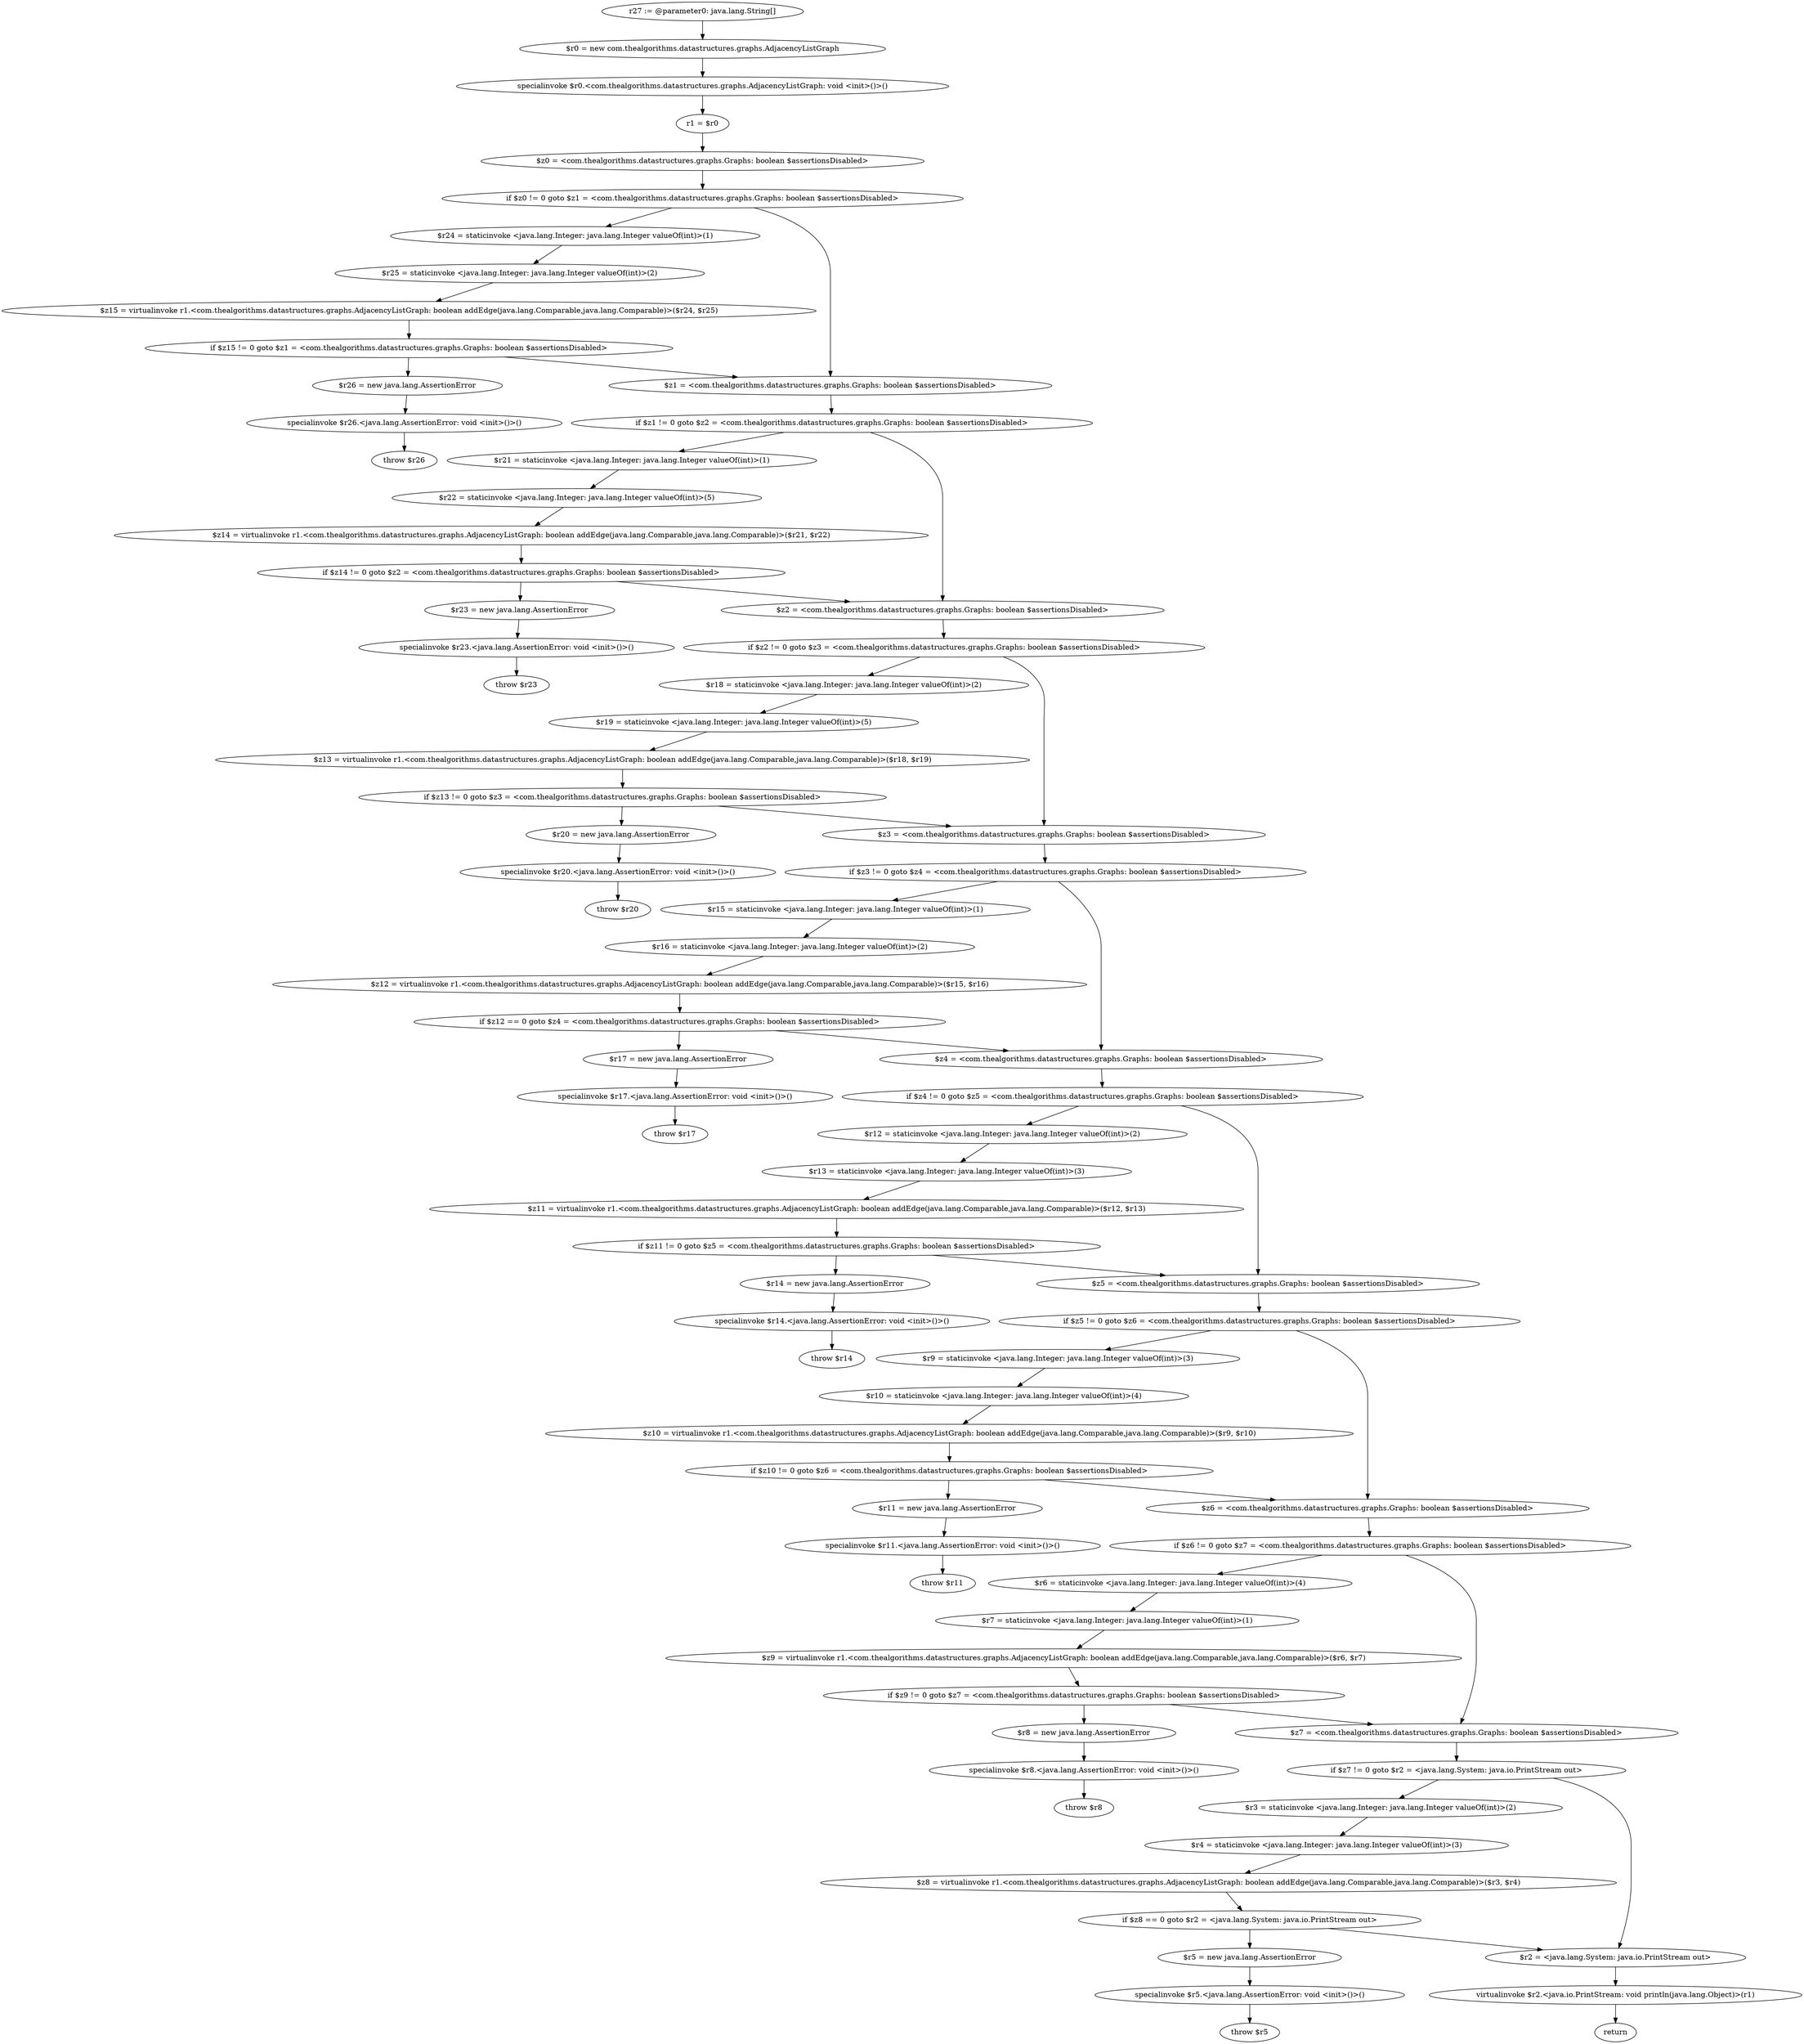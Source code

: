 digraph "unitGraph" {
    "r27 := @parameter0: java.lang.String[]"
    "$r0 = new com.thealgorithms.datastructures.graphs.AdjacencyListGraph"
    "specialinvoke $r0.<com.thealgorithms.datastructures.graphs.AdjacencyListGraph: void <init>()>()"
    "r1 = $r0"
    "$z0 = <com.thealgorithms.datastructures.graphs.Graphs: boolean $assertionsDisabled>"
    "if $z0 != 0 goto $z1 = <com.thealgorithms.datastructures.graphs.Graphs: boolean $assertionsDisabled>"
    "$r24 = staticinvoke <java.lang.Integer: java.lang.Integer valueOf(int)>(1)"
    "$r25 = staticinvoke <java.lang.Integer: java.lang.Integer valueOf(int)>(2)"
    "$z15 = virtualinvoke r1.<com.thealgorithms.datastructures.graphs.AdjacencyListGraph: boolean addEdge(java.lang.Comparable,java.lang.Comparable)>($r24, $r25)"
    "if $z15 != 0 goto $z1 = <com.thealgorithms.datastructures.graphs.Graphs: boolean $assertionsDisabled>"
    "$r26 = new java.lang.AssertionError"
    "specialinvoke $r26.<java.lang.AssertionError: void <init>()>()"
    "throw $r26"
    "$z1 = <com.thealgorithms.datastructures.graphs.Graphs: boolean $assertionsDisabled>"
    "if $z1 != 0 goto $z2 = <com.thealgorithms.datastructures.graphs.Graphs: boolean $assertionsDisabled>"
    "$r21 = staticinvoke <java.lang.Integer: java.lang.Integer valueOf(int)>(1)"
    "$r22 = staticinvoke <java.lang.Integer: java.lang.Integer valueOf(int)>(5)"
    "$z14 = virtualinvoke r1.<com.thealgorithms.datastructures.graphs.AdjacencyListGraph: boolean addEdge(java.lang.Comparable,java.lang.Comparable)>($r21, $r22)"
    "if $z14 != 0 goto $z2 = <com.thealgorithms.datastructures.graphs.Graphs: boolean $assertionsDisabled>"
    "$r23 = new java.lang.AssertionError"
    "specialinvoke $r23.<java.lang.AssertionError: void <init>()>()"
    "throw $r23"
    "$z2 = <com.thealgorithms.datastructures.graphs.Graphs: boolean $assertionsDisabled>"
    "if $z2 != 0 goto $z3 = <com.thealgorithms.datastructures.graphs.Graphs: boolean $assertionsDisabled>"
    "$r18 = staticinvoke <java.lang.Integer: java.lang.Integer valueOf(int)>(2)"
    "$r19 = staticinvoke <java.lang.Integer: java.lang.Integer valueOf(int)>(5)"
    "$z13 = virtualinvoke r1.<com.thealgorithms.datastructures.graphs.AdjacencyListGraph: boolean addEdge(java.lang.Comparable,java.lang.Comparable)>($r18, $r19)"
    "if $z13 != 0 goto $z3 = <com.thealgorithms.datastructures.graphs.Graphs: boolean $assertionsDisabled>"
    "$r20 = new java.lang.AssertionError"
    "specialinvoke $r20.<java.lang.AssertionError: void <init>()>()"
    "throw $r20"
    "$z3 = <com.thealgorithms.datastructures.graphs.Graphs: boolean $assertionsDisabled>"
    "if $z3 != 0 goto $z4 = <com.thealgorithms.datastructures.graphs.Graphs: boolean $assertionsDisabled>"
    "$r15 = staticinvoke <java.lang.Integer: java.lang.Integer valueOf(int)>(1)"
    "$r16 = staticinvoke <java.lang.Integer: java.lang.Integer valueOf(int)>(2)"
    "$z12 = virtualinvoke r1.<com.thealgorithms.datastructures.graphs.AdjacencyListGraph: boolean addEdge(java.lang.Comparable,java.lang.Comparable)>($r15, $r16)"
    "if $z12 == 0 goto $z4 = <com.thealgorithms.datastructures.graphs.Graphs: boolean $assertionsDisabled>"
    "$r17 = new java.lang.AssertionError"
    "specialinvoke $r17.<java.lang.AssertionError: void <init>()>()"
    "throw $r17"
    "$z4 = <com.thealgorithms.datastructures.graphs.Graphs: boolean $assertionsDisabled>"
    "if $z4 != 0 goto $z5 = <com.thealgorithms.datastructures.graphs.Graphs: boolean $assertionsDisabled>"
    "$r12 = staticinvoke <java.lang.Integer: java.lang.Integer valueOf(int)>(2)"
    "$r13 = staticinvoke <java.lang.Integer: java.lang.Integer valueOf(int)>(3)"
    "$z11 = virtualinvoke r1.<com.thealgorithms.datastructures.graphs.AdjacencyListGraph: boolean addEdge(java.lang.Comparable,java.lang.Comparable)>($r12, $r13)"
    "if $z11 != 0 goto $z5 = <com.thealgorithms.datastructures.graphs.Graphs: boolean $assertionsDisabled>"
    "$r14 = new java.lang.AssertionError"
    "specialinvoke $r14.<java.lang.AssertionError: void <init>()>()"
    "throw $r14"
    "$z5 = <com.thealgorithms.datastructures.graphs.Graphs: boolean $assertionsDisabled>"
    "if $z5 != 0 goto $z6 = <com.thealgorithms.datastructures.graphs.Graphs: boolean $assertionsDisabled>"
    "$r9 = staticinvoke <java.lang.Integer: java.lang.Integer valueOf(int)>(3)"
    "$r10 = staticinvoke <java.lang.Integer: java.lang.Integer valueOf(int)>(4)"
    "$z10 = virtualinvoke r1.<com.thealgorithms.datastructures.graphs.AdjacencyListGraph: boolean addEdge(java.lang.Comparable,java.lang.Comparable)>($r9, $r10)"
    "if $z10 != 0 goto $z6 = <com.thealgorithms.datastructures.graphs.Graphs: boolean $assertionsDisabled>"
    "$r11 = new java.lang.AssertionError"
    "specialinvoke $r11.<java.lang.AssertionError: void <init>()>()"
    "throw $r11"
    "$z6 = <com.thealgorithms.datastructures.graphs.Graphs: boolean $assertionsDisabled>"
    "if $z6 != 0 goto $z7 = <com.thealgorithms.datastructures.graphs.Graphs: boolean $assertionsDisabled>"
    "$r6 = staticinvoke <java.lang.Integer: java.lang.Integer valueOf(int)>(4)"
    "$r7 = staticinvoke <java.lang.Integer: java.lang.Integer valueOf(int)>(1)"
    "$z9 = virtualinvoke r1.<com.thealgorithms.datastructures.graphs.AdjacencyListGraph: boolean addEdge(java.lang.Comparable,java.lang.Comparable)>($r6, $r7)"
    "if $z9 != 0 goto $z7 = <com.thealgorithms.datastructures.graphs.Graphs: boolean $assertionsDisabled>"
    "$r8 = new java.lang.AssertionError"
    "specialinvoke $r8.<java.lang.AssertionError: void <init>()>()"
    "throw $r8"
    "$z7 = <com.thealgorithms.datastructures.graphs.Graphs: boolean $assertionsDisabled>"
    "if $z7 != 0 goto $r2 = <java.lang.System: java.io.PrintStream out>"
    "$r3 = staticinvoke <java.lang.Integer: java.lang.Integer valueOf(int)>(2)"
    "$r4 = staticinvoke <java.lang.Integer: java.lang.Integer valueOf(int)>(3)"
    "$z8 = virtualinvoke r1.<com.thealgorithms.datastructures.graphs.AdjacencyListGraph: boolean addEdge(java.lang.Comparable,java.lang.Comparable)>($r3, $r4)"
    "if $z8 == 0 goto $r2 = <java.lang.System: java.io.PrintStream out>"
    "$r5 = new java.lang.AssertionError"
    "specialinvoke $r5.<java.lang.AssertionError: void <init>()>()"
    "throw $r5"
    "$r2 = <java.lang.System: java.io.PrintStream out>"
    "virtualinvoke $r2.<java.io.PrintStream: void println(java.lang.Object)>(r1)"
    "return"
    "r27 := @parameter0: java.lang.String[]"->"$r0 = new com.thealgorithms.datastructures.graphs.AdjacencyListGraph";
    "$r0 = new com.thealgorithms.datastructures.graphs.AdjacencyListGraph"->"specialinvoke $r0.<com.thealgorithms.datastructures.graphs.AdjacencyListGraph: void <init>()>()";
    "specialinvoke $r0.<com.thealgorithms.datastructures.graphs.AdjacencyListGraph: void <init>()>()"->"r1 = $r0";
    "r1 = $r0"->"$z0 = <com.thealgorithms.datastructures.graphs.Graphs: boolean $assertionsDisabled>";
    "$z0 = <com.thealgorithms.datastructures.graphs.Graphs: boolean $assertionsDisabled>"->"if $z0 != 0 goto $z1 = <com.thealgorithms.datastructures.graphs.Graphs: boolean $assertionsDisabled>";
    "if $z0 != 0 goto $z1 = <com.thealgorithms.datastructures.graphs.Graphs: boolean $assertionsDisabled>"->"$r24 = staticinvoke <java.lang.Integer: java.lang.Integer valueOf(int)>(1)";
    "if $z0 != 0 goto $z1 = <com.thealgorithms.datastructures.graphs.Graphs: boolean $assertionsDisabled>"->"$z1 = <com.thealgorithms.datastructures.graphs.Graphs: boolean $assertionsDisabled>";
    "$r24 = staticinvoke <java.lang.Integer: java.lang.Integer valueOf(int)>(1)"->"$r25 = staticinvoke <java.lang.Integer: java.lang.Integer valueOf(int)>(2)";
    "$r25 = staticinvoke <java.lang.Integer: java.lang.Integer valueOf(int)>(2)"->"$z15 = virtualinvoke r1.<com.thealgorithms.datastructures.graphs.AdjacencyListGraph: boolean addEdge(java.lang.Comparable,java.lang.Comparable)>($r24, $r25)";
    "$z15 = virtualinvoke r1.<com.thealgorithms.datastructures.graphs.AdjacencyListGraph: boolean addEdge(java.lang.Comparable,java.lang.Comparable)>($r24, $r25)"->"if $z15 != 0 goto $z1 = <com.thealgorithms.datastructures.graphs.Graphs: boolean $assertionsDisabled>";
    "if $z15 != 0 goto $z1 = <com.thealgorithms.datastructures.graphs.Graphs: boolean $assertionsDisabled>"->"$r26 = new java.lang.AssertionError";
    "if $z15 != 0 goto $z1 = <com.thealgorithms.datastructures.graphs.Graphs: boolean $assertionsDisabled>"->"$z1 = <com.thealgorithms.datastructures.graphs.Graphs: boolean $assertionsDisabled>";
    "$r26 = new java.lang.AssertionError"->"specialinvoke $r26.<java.lang.AssertionError: void <init>()>()";
    "specialinvoke $r26.<java.lang.AssertionError: void <init>()>()"->"throw $r26";
    "$z1 = <com.thealgorithms.datastructures.graphs.Graphs: boolean $assertionsDisabled>"->"if $z1 != 0 goto $z2 = <com.thealgorithms.datastructures.graphs.Graphs: boolean $assertionsDisabled>";
    "if $z1 != 0 goto $z2 = <com.thealgorithms.datastructures.graphs.Graphs: boolean $assertionsDisabled>"->"$r21 = staticinvoke <java.lang.Integer: java.lang.Integer valueOf(int)>(1)";
    "if $z1 != 0 goto $z2 = <com.thealgorithms.datastructures.graphs.Graphs: boolean $assertionsDisabled>"->"$z2 = <com.thealgorithms.datastructures.graphs.Graphs: boolean $assertionsDisabled>";
    "$r21 = staticinvoke <java.lang.Integer: java.lang.Integer valueOf(int)>(1)"->"$r22 = staticinvoke <java.lang.Integer: java.lang.Integer valueOf(int)>(5)";
    "$r22 = staticinvoke <java.lang.Integer: java.lang.Integer valueOf(int)>(5)"->"$z14 = virtualinvoke r1.<com.thealgorithms.datastructures.graphs.AdjacencyListGraph: boolean addEdge(java.lang.Comparable,java.lang.Comparable)>($r21, $r22)";
    "$z14 = virtualinvoke r1.<com.thealgorithms.datastructures.graphs.AdjacencyListGraph: boolean addEdge(java.lang.Comparable,java.lang.Comparable)>($r21, $r22)"->"if $z14 != 0 goto $z2 = <com.thealgorithms.datastructures.graphs.Graphs: boolean $assertionsDisabled>";
    "if $z14 != 0 goto $z2 = <com.thealgorithms.datastructures.graphs.Graphs: boolean $assertionsDisabled>"->"$r23 = new java.lang.AssertionError";
    "if $z14 != 0 goto $z2 = <com.thealgorithms.datastructures.graphs.Graphs: boolean $assertionsDisabled>"->"$z2 = <com.thealgorithms.datastructures.graphs.Graphs: boolean $assertionsDisabled>";
    "$r23 = new java.lang.AssertionError"->"specialinvoke $r23.<java.lang.AssertionError: void <init>()>()";
    "specialinvoke $r23.<java.lang.AssertionError: void <init>()>()"->"throw $r23";
    "$z2 = <com.thealgorithms.datastructures.graphs.Graphs: boolean $assertionsDisabled>"->"if $z2 != 0 goto $z3 = <com.thealgorithms.datastructures.graphs.Graphs: boolean $assertionsDisabled>";
    "if $z2 != 0 goto $z3 = <com.thealgorithms.datastructures.graphs.Graphs: boolean $assertionsDisabled>"->"$r18 = staticinvoke <java.lang.Integer: java.lang.Integer valueOf(int)>(2)";
    "if $z2 != 0 goto $z3 = <com.thealgorithms.datastructures.graphs.Graphs: boolean $assertionsDisabled>"->"$z3 = <com.thealgorithms.datastructures.graphs.Graphs: boolean $assertionsDisabled>";
    "$r18 = staticinvoke <java.lang.Integer: java.lang.Integer valueOf(int)>(2)"->"$r19 = staticinvoke <java.lang.Integer: java.lang.Integer valueOf(int)>(5)";
    "$r19 = staticinvoke <java.lang.Integer: java.lang.Integer valueOf(int)>(5)"->"$z13 = virtualinvoke r1.<com.thealgorithms.datastructures.graphs.AdjacencyListGraph: boolean addEdge(java.lang.Comparable,java.lang.Comparable)>($r18, $r19)";
    "$z13 = virtualinvoke r1.<com.thealgorithms.datastructures.graphs.AdjacencyListGraph: boolean addEdge(java.lang.Comparable,java.lang.Comparable)>($r18, $r19)"->"if $z13 != 0 goto $z3 = <com.thealgorithms.datastructures.graphs.Graphs: boolean $assertionsDisabled>";
    "if $z13 != 0 goto $z3 = <com.thealgorithms.datastructures.graphs.Graphs: boolean $assertionsDisabled>"->"$r20 = new java.lang.AssertionError";
    "if $z13 != 0 goto $z3 = <com.thealgorithms.datastructures.graphs.Graphs: boolean $assertionsDisabled>"->"$z3 = <com.thealgorithms.datastructures.graphs.Graphs: boolean $assertionsDisabled>";
    "$r20 = new java.lang.AssertionError"->"specialinvoke $r20.<java.lang.AssertionError: void <init>()>()";
    "specialinvoke $r20.<java.lang.AssertionError: void <init>()>()"->"throw $r20";
    "$z3 = <com.thealgorithms.datastructures.graphs.Graphs: boolean $assertionsDisabled>"->"if $z3 != 0 goto $z4 = <com.thealgorithms.datastructures.graphs.Graphs: boolean $assertionsDisabled>";
    "if $z3 != 0 goto $z4 = <com.thealgorithms.datastructures.graphs.Graphs: boolean $assertionsDisabled>"->"$r15 = staticinvoke <java.lang.Integer: java.lang.Integer valueOf(int)>(1)";
    "if $z3 != 0 goto $z4 = <com.thealgorithms.datastructures.graphs.Graphs: boolean $assertionsDisabled>"->"$z4 = <com.thealgorithms.datastructures.graphs.Graphs: boolean $assertionsDisabled>";
    "$r15 = staticinvoke <java.lang.Integer: java.lang.Integer valueOf(int)>(1)"->"$r16 = staticinvoke <java.lang.Integer: java.lang.Integer valueOf(int)>(2)";
    "$r16 = staticinvoke <java.lang.Integer: java.lang.Integer valueOf(int)>(2)"->"$z12 = virtualinvoke r1.<com.thealgorithms.datastructures.graphs.AdjacencyListGraph: boolean addEdge(java.lang.Comparable,java.lang.Comparable)>($r15, $r16)";
    "$z12 = virtualinvoke r1.<com.thealgorithms.datastructures.graphs.AdjacencyListGraph: boolean addEdge(java.lang.Comparable,java.lang.Comparable)>($r15, $r16)"->"if $z12 == 0 goto $z4 = <com.thealgorithms.datastructures.graphs.Graphs: boolean $assertionsDisabled>";
    "if $z12 == 0 goto $z4 = <com.thealgorithms.datastructures.graphs.Graphs: boolean $assertionsDisabled>"->"$r17 = new java.lang.AssertionError";
    "if $z12 == 0 goto $z4 = <com.thealgorithms.datastructures.graphs.Graphs: boolean $assertionsDisabled>"->"$z4 = <com.thealgorithms.datastructures.graphs.Graphs: boolean $assertionsDisabled>";
    "$r17 = new java.lang.AssertionError"->"specialinvoke $r17.<java.lang.AssertionError: void <init>()>()";
    "specialinvoke $r17.<java.lang.AssertionError: void <init>()>()"->"throw $r17";
    "$z4 = <com.thealgorithms.datastructures.graphs.Graphs: boolean $assertionsDisabled>"->"if $z4 != 0 goto $z5 = <com.thealgorithms.datastructures.graphs.Graphs: boolean $assertionsDisabled>";
    "if $z4 != 0 goto $z5 = <com.thealgorithms.datastructures.graphs.Graphs: boolean $assertionsDisabled>"->"$r12 = staticinvoke <java.lang.Integer: java.lang.Integer valueOf(int)>(2)";
    "if $z4 != 0 goto $z5 = <com.thealgorithms.datastructures.graphs.Graphs: boolean $assertionsDisabled>"->"$z5 = <com.thealgorithms.datastructures.graphs.Graphs: boolean $assertionsDisabled>";
    "$r12 = staticinvoke <java.lang.Integer: java.lang.Integer valueOf(int)>(2)"->"$r13 = staticinvoke <java.lang.Integer: java.lang.Integer valueOf(int)>(3)";
    "$r13 = staticinvoke <java.lang.Integer: java.lang.Integer valueOf(int)>(3)"->"$z11 = virtualinvoke r1.<com.thealgorithms.datastructures.graphs.AdjacencyListGraph: boolean addEdge(java.lang.Comparable,java.lang.Comparable)>($r12, $r13)";
    "$z11 = virtualinvoke r1.<com.thealgorithms.datastructures.graphs.AdjacencyListGraph: boolean addEdge(java.lang.Comparable,java.lang.Comparable)>($r12, $r13)"->"if $z11 != 0 goto $z5 = <com.thealgorithms.datastructures.graphs.Graphs: boolean $assertionsDisabled>";
    "if $z11 != 0 goto $z5 = <com.thealgorithms.datastructures.graphs.Graphs: boolean $assertionsDisabled>"->"$r14 = new java.lang.AssertionError";
    "if $z11 != 0 goto $z5 = <com.thealgorithms.datastructures.graphs.Graphs: boolean $assertionsDisabled>"->"$z5 = <com.thealgorithms.datastructures.graphs.Graphs: boolean $assertionsDisabled>";
    "$r14 = new java.lang.AssertionError"->"specialinvoke $r14.<java.lang.AssertionError: void <init>()>()";
    "specialinvoke $r14.<java.lang.AssertionError: void <init>()>()"->"throw $r14";
    "$z5 = <com.thealgorithms.datastructures.graphs.Graphs: boolean $assertionsDisabled>"->"if $z5 != 0 goto $z6 = <com.thealgorithms.datastructures.graphs.Graphs: boolean $assertionsDisabled>";
    "if $z5 != 0 goto $z6 = <com.thealgorithms.datastructures.graphs.Graphs: boolean $assertionsDisabled>"->"$r9 = staticinvoke <java.lang.Integer: java.lang.Integer valueOf(int)>(3)";
    "if $z5 != 0 goto $z6 = <com.thealgorithms.datastructures.graphs.Graphs: boolean $assertionsDisabled>"->"$z6 = <com.thealgorithms.datastructures.graphs.Graphs: boolean $assertionsDisabled>";
    "$r9 = staticinvoke <java.lang.Integer: java.lang.Integer valueOf(int)>(3)"->"$r10 = staticinvoke <java.lang.Integer: java.lang.Integer valueOf(int)>(4)";
    "$r10 = staticinvoke <java.lang.Integer: java.lang.Integer valueOf(int)>(4)"->"$z10 = virtualinvoke r1.<com.thealgorithms.datastructures.graphs.AdjacencyListGraph: boolean addEdge(java.lang.Comparable,java.lang.Comparable)>($r9, $r10)";
    "$z10 = virtualinvoke r1.<com.thealgorithms.datastructures.graphs.AdjacencyListGraph: boolean addEdge(java.lang.Comparable,java.lang.Comparable)>($r9, $r10)"->"if $z10 != 0 goto $z6 = <com.thealgorithms.datastructures.graphs.Graphs: boolean $assertionsDisabled>";
    "if $z10 != 0 goto $z6 = <com.thealgorithms.datastructures.graphs.Graphs: boolean $assertionsDisabled>"->"$r11 = new java.lang.AssertionError";
    "if $z10 != 0 goto $z6 = <com.thealgorithms.datastructures.graphs.Graphs: boolean $assertionsDisabled>"->"$z6 = <com.thealgorithms.datastructures.graphs.Graphs: boolean $assertionsDisabled>";
    "$r11 = new java.lang.AssertionError"->"specialinvoke $r11.<java.lang.AssertionError: void <init>()>()";
    "specialinvoke $r11.<java.lang.AssertionError: void <init>()>()"->"throw $r11";
    "$z6 = <com.thealgorithms.datastructures.graphs.Graphs: boolean $assertionsDisabled>"->"if $z6 != 0 goto $z7 = <com.thealgorithms.datastructures.graphs.Graphs: boolean $assertionsDisabled>";
    "if $z6 != 0 goto $z7 = <com.thealgorithms.datastructures.graphs.Graphs: boolean $assertionsDisabled>"->"$r6 = staticinvoke <java.lang.Integer: java.lang.Integer valueOf(int)>(4)";
    "if $z6 != 0 goto $z7 = <com.thealgorithms.datastructures.graphs.Graphs: boolean $assertionsDisabled>"->"$z7 = <com.thealgorithms.datastructures.graphs.Graphs: boolean $assertionsDisabled>";
    "$r6 = staticinvoke <java.lang.Integer: java.lang.Integer valueOf(int)>(4)"->"$r7 = staticinvoke <java.lang.Integer: java.lang.Integer valueOf(int)>(1)";
    "$r7 = staticinvoke <java.lang.Integer: java.lang.Integer valueOf(int)>(1)"->"$z9 = virtualinvoke r1.<com.thealgorithms.datastructures.graphs.AdjacencyListGraph: boolean addEdge(java.lang.Comparable,java.lang.Comparable)>($r6, $r7)";
    "$z9 = virtualinvoke r1.<com.thealgorithms.datastructures.graphs.AdjacencyListGraph: boolean addEdge(java.lang.Comparable,java.lang.Comparable)>($r6, $r7)"->"if $z9 != 0 goto $z7 = <com.thealgorithms.datastructures.graphs.Graphs: boolean $assertionsDisabled>";
    "if $z9 != 0 goto $z7 = <com.thealgorithms.datastructures.graphs.Graphs: boolean $assertionsDisabled>"->"$r8 = new java.lang.AssertionError";
    "if $z9 != 0 goto $z7 = <com.thealgorithms.datastructures.graphs.Graphs: boolean $assertionsDisabled>"->"$z7 = <com.thealgorithms.datastructures.graphs.Graphs: boolean $assertionsDisabled>";
    "$r8 = new java.lang.AssertionError"->"specialinvoke $r8.<java.lang.AssertionError: void <init>()>()";
    "specialinvoke $r8.<java.lang.AssertionError: void <init>()>()"->"throw $r8";
    "$z7 = <com.thealgorithms.datastructures.graphs.Graphs: boolean $assertionsDisabled>"->"if $z7 != 0 goto $r2 = <java.lang.System: java.io.PrintStream out>";
    "if $z7 != 0 goto $r2 = <java.lang.System: java.io.PrintStream out>"->"$r3 = staticinvoke <java.lang.Integer: java.lang.Integer valueOf(int)>(2)";
    "if $z7 != 0 goto $r2 = <java.lang.System: java.io.PrintStream out>"->"$r2 = <java.lang.System: java.io.PrintStream out>";
    "$r3 = staticinvoke <java.lang.Integer: java.lang.Integer valueOf(int)>(2)"->"$r4 = staticinvoke <java.lang.Integer: java.lang.Integer valueOf(int)>(3)";
    "$r4 = staticinvoke <java.lang.Integer: java.lang.Integer valueOf(int)>(3)"->"$z8 = virtualinvoke r1.<com.thealgorithms.datastructures.graphs.AdjacencyListGraph: boolean addEdge(java.lang.Comparable,java.lang.Comparable)>($r3, $r4)";
    "$z8 = virtualinvoke r1.<com.thealgorithms.datastructures.graphs.AdjacencyListGraph: boolean addEdge(java.lang.Comparable,java.lang.Comparable)>($r3, $r4)"->"if $z8 == 0 goto $r2 = <java.lang.System: java.io.PrintStream out>";
    "if $z8 == 0 goto $r2 = <java.lang.System: java.io.PrintStream out>"->"$r5 = new java.lang.AssertionError";
    "if $z8 == 0 goto $r2 = <java.lang.System: java.io.PrintStream out>"->"$r2 = <java.lang.System: java.io.PrintStream out>";
    "$r5 = new java.lang.AssertionError"->"specialinvoke $r5.<java.lang.AssertionError: void <init>()>()";
    "specialinvoke $r5.<java.lang.AssertionError: void <init>()>()"->"throw $r5";
    "$r2 = <java.lang.System: java.io.PrintStream out>"->"virtualinvoke $r2.<java.io.PrintStream: void println(java.lang.Object)>(r1)";
    "virtualinvoke $r2.<java.io.PrintStream: void println(java.lang.Object)>(r1)"->"return";
}

